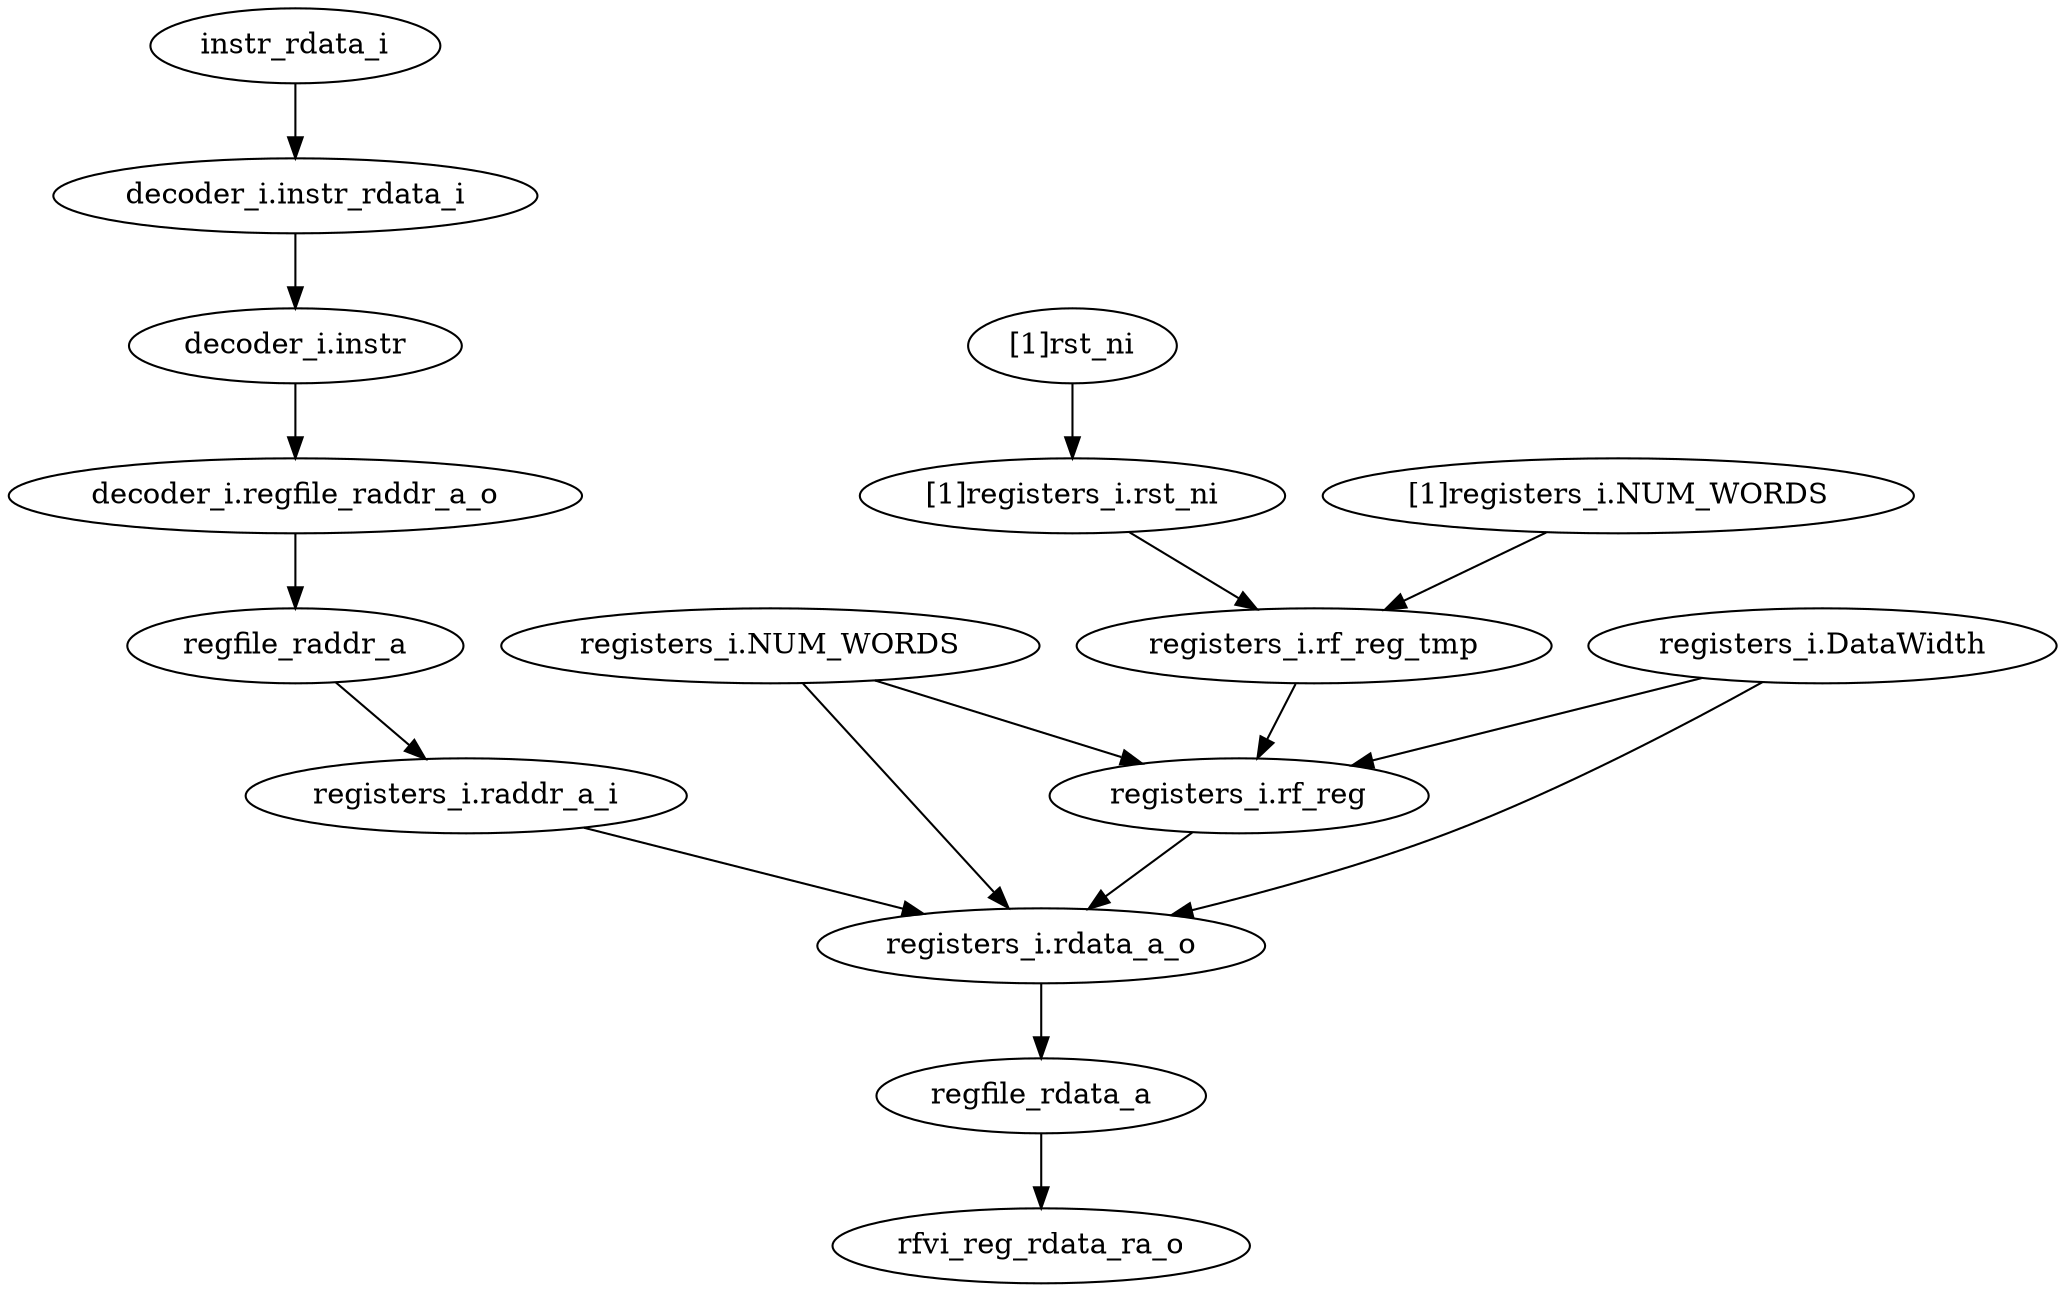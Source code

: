 strict digraph "" {
	instr_rdata_i	 [complexity=29,
		importance=0.0202420942774,
		rank=0.000698003250946];
	"decoder_i.instr_rdata_i"	 [complexity=29,
		importance=0.018746131587,
		rank=0.000646418330587];
	instr_rdata_i -> "decoder_i.instr_rdata_i";
	"[1]rst_ni"	 [complexity=52,
		importance=0.0178448774983,
		rank=0.000343170721122];
	"[1]registers_i.rst_ni"	 [complexity=52,
		importance=0.0163489148079,
		rank=0.000314402207844];
	"[1]rst_ni" -> "[1]registers_i.rst_ni";
	"registers_i.NUM_WORDS"	 [complexity=51,
		importance=0.0137777121928,
		rank=0.000270151219466];
	"registers_i.rdata_a_o"	 [complexity=2,
		importance=0.00911065458752,
		rank=0.00455532729376];
	"registers_i.NUM_WORDS" -> "registers_i.rdata_a_o";
	"registers_i.rf_reg"	 [complexity=25,
		importance=0.0122817495023,
		rank=0.000491269980094];
	"registers_i.NUM_WORDS" -> "registers_i.rf_reg";
	"registers_i.rf_reg_tmp"	 [complexity=51,
		importance=0.0147594523447,
		rank=0.000289401026367];
	"registers_i.rf_reg_tmp" -> "registers_i.rf_reg";
	"registers_i.DataWidth"	 [complexity=51,
		importance=0.0137777121928,
		rank=0.000270151219466];
	"registers_i.DataWidth" -> "registers_i.rdata_a_o";
	"registers_i.DataWidth" -> "registers_i.rf_reg";
	"[1]registers_i.rst_ni" -> "registers_i.rf_reg_tmp";
	regfile_raddr_a	 [complexity=25,
		importance=0.0129453044938,
		rank=0.000517812179752];
	"registers_i.raddr_a_i"	 [complexity=25,
		importance=0.0110743495932,
		rank=0.000442973983728];
	regfile_raddr_a -> "registers_i.raddr_a_i";
	"decoder_i.instr"	 [complexity=27,
		importance=0.0168761698056,
		rank=0.000625043326132];
	"decoder_i.regfile_raddr_a_o"	 [complexity=25,
		importance=0.0144452392355,
		rank=0.000577809569418];
	"decoder_i.instr" -> "decoder_i.regfile_raddr_a_o";
	regfile_rdata_a	 [complexity=2,
		importance=0.00540373700072,
		rank=0.00270186850036];
	rfvi_reg_rdata_ra_o	 [complexity=0,
		importance=0.00205423864589,
		rank=0.0];
	regfile_rdata_a -> rfvi_reg_rdata_ra_o;
	"[1]registers_i.NUM_WORDS"	 [complexity=55,
		importance=0.0162554150352,
		rank=0.000295553000639];
	"[1]registers_i.NUM_WORDS" -> "registers_i.rf_reg_tmp";
	"decoder_i.regfile_raddr_a_o" -> regfile_raddr_a;
	"registers_i.rdata_a_o" -> regfile_rdata_a;
	"registers_i.raddr_a_i" -> "registers_i.rdata_a_o";
	"decoder_i.instr_rdata_i" -> "decoder_i.instr";
	"registers_i.rf_reg" -> "registers_i.rdata_a_o";
}
